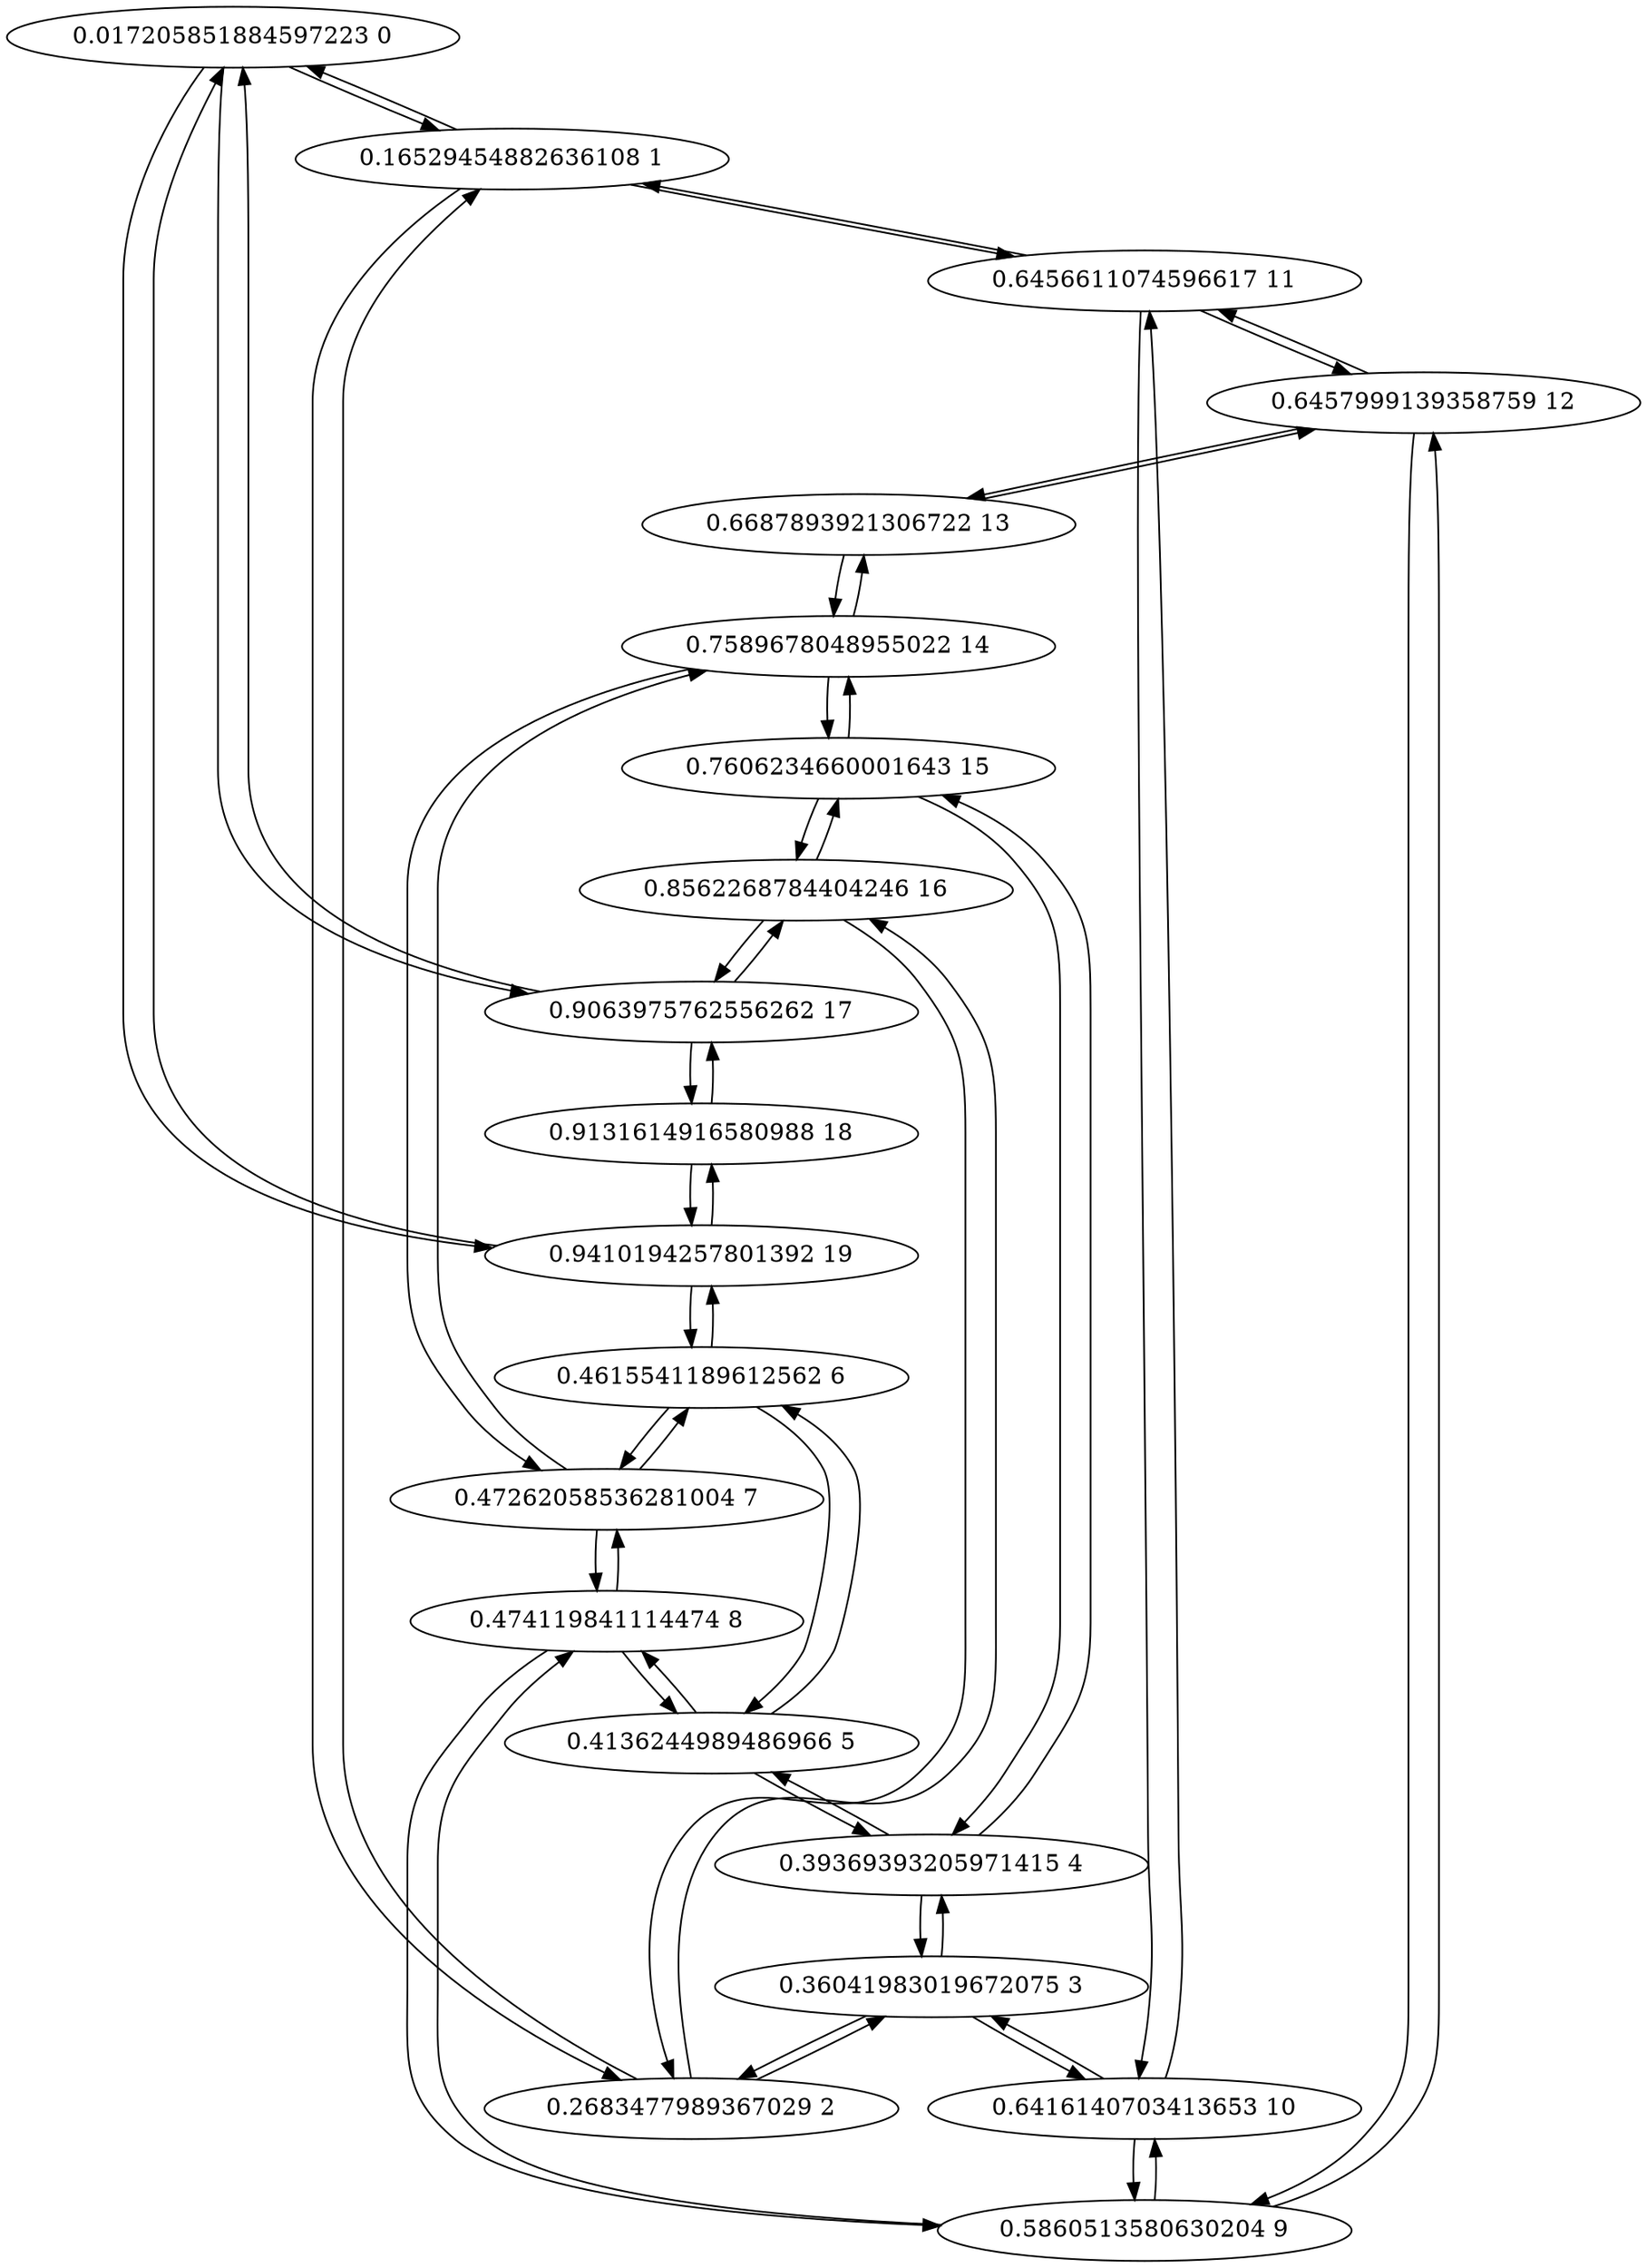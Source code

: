 digraph G {
"0.017205851884597223 0" -> "0.16529454882636108 1"
"0.017205851884597223 0" -> "0.9410194257801392 19"
"0.017205851884597223 0" -> "0.9063975762556262 17"
"0.16529454882636108 1" -> "0.017205851884597223 0"
"0.16529454882636108 1" -> "0.2683477989367029 2"
"0.16529454882636108 1" -> "0.6456611074596617 11"
"0.2683477989367029 2" -> "0.16529454882636108 1"
"0.2683477989367029 2" -> "0.36041983019672075 3"
"0.2683477989367029 2" -> "0.8562268784404246 16"
"0.36041983019672075 3" -> "0.2683477989367029 2"
"0.36041983019672075 3" -> "0.39369393205971415 4"
"0.36041983019672075 3" -> "0.6416140703413653 10"
"0.39369393205971415 4" -> "0.36041983019672075 3"
"0.39369393205971415 4" -> "0.4136244989486966 5"
"0.39369393205971415 4" -> "0.7606234660001643 15"
"0.4136244989486966 5" -> "0.39369393205971415 4"
"0.4136244989486966 5" -> "0.4615541189612562 6"
"0.4136244989486966 5" -> "0.474119841114474 8"
"0.4615541189612562 6" -> "0.4136244989486966 5"
"0.4615541189612562 6" -> "0.47262058536281004 7"
"0.4615541189612562 6" -> "0.9410194257801392 19"
"0.47262058536281004 7" -> "0.4615541189612562 6"
"0.47262058536281004 7" -> "0.474119841114474 8"
"0.47262058536281004 7" -> "0.7589678048955022 14"
"0.474119841114474 8" -> "0.47262058536281004 7"
"0.474119841114474 8" -> "0.5860513580630204 9"
"0.474119841114474 8" -> "0.4136244989486966 5"
"0.5860513580630204 9" -> "0.474119841114474 8"
"0.5860513580630204 9" -> "0.6416140703413653 10"
"0.5860513580630204 9" -> "0.6457999139358759 12"
"0.6416140703413653 10" -> "0.5860513580630204 9"
"0.6416140703413653 10" -> "0.6456611074596617 11"
"0.6416140703413653 10" -> "0.36041983019672075 3"
"0.6456611074596617 11" -> "0.6416140703413653 10"
"0.6456611074596617 11" -> "0.6457999139358759 12"
"0.6456611074596617 11" -> "0.16529454882636108 1"
"0.6457999139358759 12" -> "0.6456611074596617 11"
"0.6457999139358759 12" -> "0.6687893921306722 13"
"0.6457999139358759 12" -> "0.5860513580630204 9"
"0.6687893921306722 13" -> "0.6457999139358759 12"
"0.6687893921306722 13" -> "0.7589678048955022 14"
"0.7589678048955022 14" -> "0.6687893921306722 13"
"0.7589678048955022 14" -> "0.7606234660001643 15"
"0.7589678048955022 14" -> "0.47262058536281004 7"
"0.7606234660001643 15" -> "0.7589678048955022 14"
"0.7606234660001643 15" -> "0.8562268784404246 16"
"0.7606234660001643 15" -> "0.39369393205971415 4"
"0.8562268784404246 16" -> "0.7606234660001643 15"
"0.8562268784404246 16" -> "0.9063975762556262 17"
"0.8562268784404246 16" -> "0.2683477989367029 2"
"0.9063975762556262 17" -> "0.8562268784404246 16"
"0.9063975762556262 17" -> "0.9131614916580988 18"
"0.9063975762556262 17" -> "0.017205851884597223 0"
"0.9131614916580988 18" -> "0.9063975762556262 17"
"0.9131614916580988 18" -> "0.9410194257801392 19"
"0.9410194257801392 19" -> "0.9131614916580988 18"
"0.9410194257801392 19" -> "0.017205851884597223 0"
"0.9410194257801392 19" -> "0.4615541189612562 6"
}
